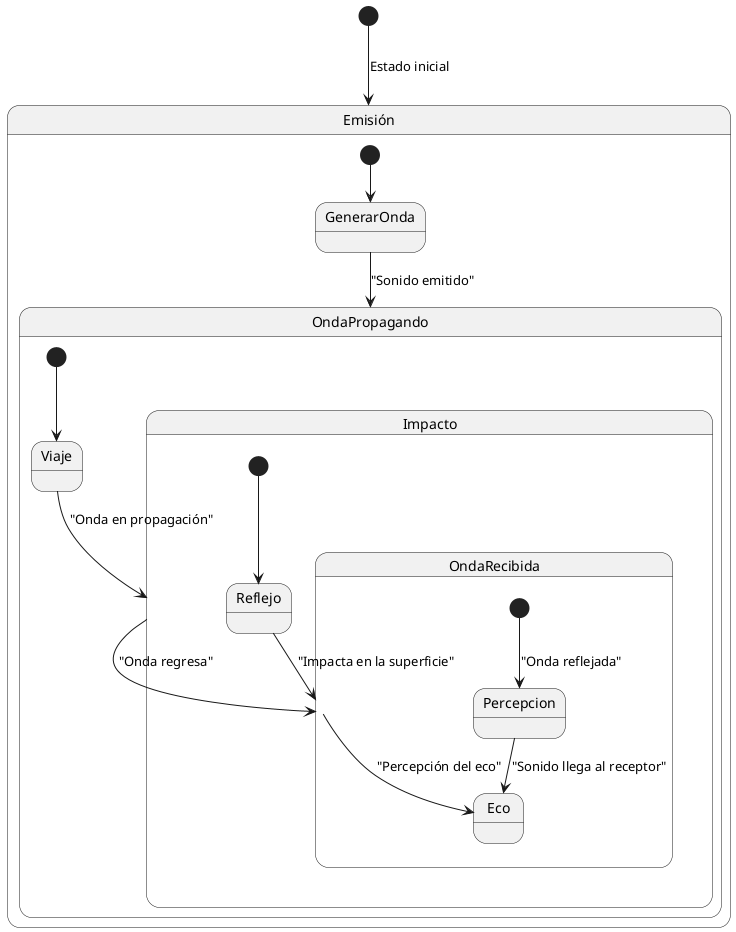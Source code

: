 @startuml

[*] --> Emisión : Estado inicial

state Emisión {
    [*] --> GenerarOnda
    GenerarOnda --> OndaPropagando : "Sonido emitido"
}

state OndaPropagando {
    [*] --> Viaje
    Viaje --> Impacto : "Onda en propagación"
}

state Impacto {
    [*] --> Reflejo
    Reflejo --> OndaRecibida : "Impacta en la superficie"
}

state OndaRecibida {
    [*] --> Percepcion : "Onda reflejada"
    Percepcion --> Eco : "Sonido llega al receptor"
}

OndaRecibida --> Eco : "Percepción del eco"
Impacto --> OndaRecibida : "Onda regresa"
@enduml

